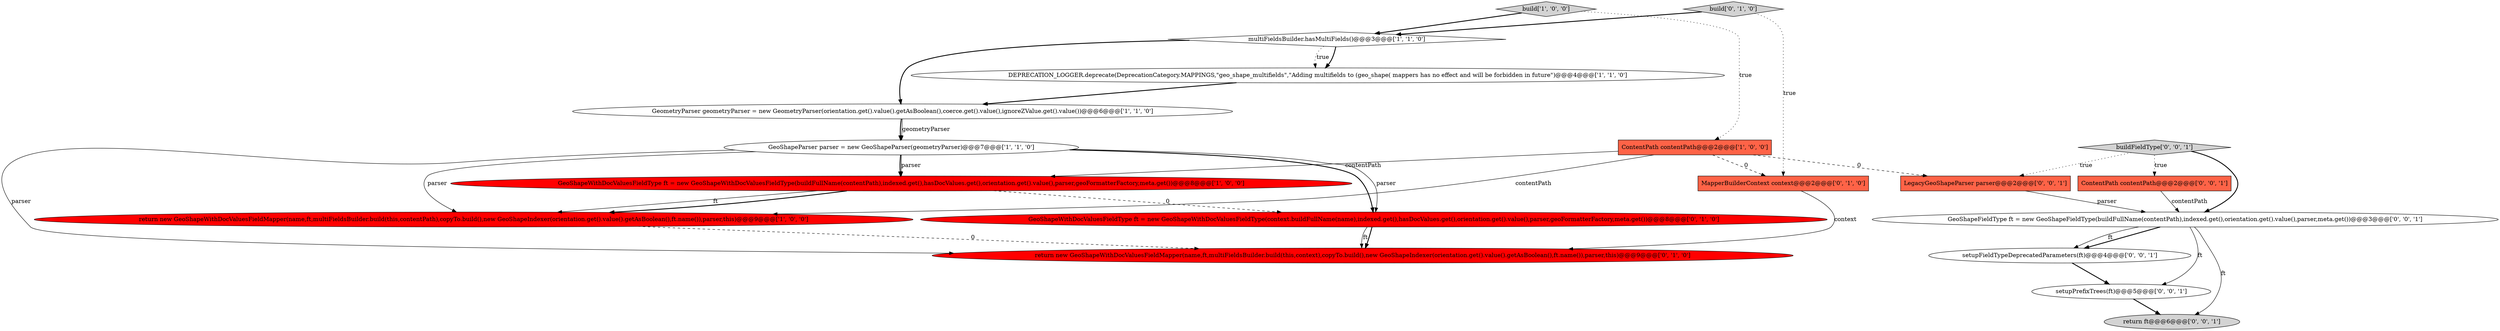 digraph {
3 [style = filled, label = "GeometryParser geometryParser = new GeometryParser(orientation.get().value().getAsBoolean(),coerce.get().value(),ignoreZValue.get().value())@@@6@@@['1', '1', '0']", fillcolor = white, shape = ellipse image = "AAA0AAABBB1BBB"];
8 [style = filled, label = "build['0', '1', '0']", fillcolor = lightgray, shape = diamond image = "AAA0AAABBB2BBB"];
0 [style = filled, label = "GeoShapeParser parser = new GeoShapeParser(geometryParser)@@@7@@@['1', '1', '0']", fillcolor = white, shape = ellipse image = "AAA0AAABBB1BBB"];
18 [style = filled, label = "GeoShapeFieldType ft = new GeoShapeFieldType(buildFullName(contentPath),indexed.get(),orientation.get().value(),parser,meta.get())@@@3@@@['0', '0', '1']", fillcolor = white, shape = ellipse image = "AAA0AAABBB3BBB"];
12 [style = filled, label = "buildFieldType['0', '0', '1']", fillcolor = lightgray, shape = diamond image = "AAA0AAABBB3BBB"];
5 [style = filled, label = "DEPRECATION_LOGGER.deprecate(DeprecationCategory.MAPPINGS,\"geo_shape_multifields\",\"Adding multifields to (geo_shape( mappers has no effect and will be forbidden in future\")@@@4@@@['1', '1', '0']", fillcolor = white, shape = ellipse image = "AAA0AAABBB1BBB"];
13 [style = filled, label = "return ft@@@6@@@['0', '0', '1']", fillcolor = lightgray, shape = ellipse image = "AAA0AAABBB3BBB"];
6 [style = filled, label = "multiFieldsBuilder.hasMultiFields()@@@3@@@['1', '1', '0']", fillcolor = white, shape = diamond image = "AAA0AAABBB1BBB"];
14 [style = filled, label = "ContentPath contentPath@@@2@@@['0', '0', '1']", fillcolor = tomato, shape = box image = "AAA0AAABBB3BBB"];
15 [style = filled, label = "setupFieldTypeDeprecatedParameters(ft)@@@4@@@['0', '0', '1']", fillcolor = white, shape = ellipse image = "AAA0AAABBB3BBB"];
7 [style = filled, label = "return new GeoShapeWithDocValuesFieldMapper(name,ft,multiFieldsBuilder.build(this,contentPath),copyTo.build(),new GeoShapeIndexer(orientation.get().value().getAsBoolean(),ft.name()),parser,this)@@@9@@@['1', '0', '0']", fillcolor = red, shape = ellipse image = "AAA1AAABBB1BBB"];
11 [style = filled, label = "GeoShapeWithDocValuesFieldType ft = new GeoShapeWithDocValuesFieldType(context.buildFullName(name),indexed.get(),hasDocValues.get(),orientation.get().value(),parser,geoFormatterFactory,meta.get())@@@8@@@['0', '1', '0']", fillcolor = red, shape = ellipse image = "AAA1AAABBB2BBB"];
2 [style = filled, label = "GeoShapeWithDocValuesFieldType ft = new GeoShapeWithDocValuesFieldType(buildFullName(contentPath),indexed.get(),hasDocValues.get(),orientation.get().value(),parser,geoFormatterFactory,meta.get())@@@8@@@['1', '0', '0']", fillcolor = red, shape = ellipse image = "AAA1AAABBB1BBB"];
16 [style = filled, label = "LegacyGeoShapeParser parser@@@2@@@['0', '0', '1']", fillcolor = tomato, shape = box image = "AAA0AAABBB3BBB"];
17 [style = filled, label = "setupPrefixTrees(ft)@@@5@@@['0', '0', '1']", fillcolor = white, shape = ellipse image = "AAA0AAABBB3BBB"];
10 [style = filled, label = "MapperBuilderContext context@@@2@@@['0', '1', '0']", fillcolor = tomato, shape = box image = "AAA1AAABBB2BBB"];
1 [style = filled, label = "ContentPath contentPath@@@2@@@['1', '0', '0']", fillcolor = tomato, shape = box image = "AAA1AAABBB1BBB"];
4 [style = filled, label = "build['1', '0', '0']", fillcolor = lightgray, shape = diamond image = "AAA0AAABBB1BBB"];
9 [style = filled, label = "return new GeoShapeWithDocValuesFieldMapper(name,ft,multiFieldsBuilder.build(this,context),copyTo.build(),new GeoShapeIndexer(orientation.get().value().getAsBoolean(),ft.name()),parser,this)@@@9@@@['0', '1', '0']", fillcolor = red, shape = ellipse image = "AAA1AAABBB2BBB"];
5->3 [style = bold, label=""];
6->3 [style = bold, label=""];
18->13 [style = solid, label="ft"];
1->2 [style = solid, label="contentPath"];
11->9 [style = solid, label="ft"];
4->1 [style = dotted, label="true"];
4->6 [style = bold, label=""];
1->7 [style = solid, label="contentPath"];
0->7 [style = solid, label="parser"];
0->2 [style = bold, label=""];
10->9 [style = solid, label="context"];
2->7 [style = solid, label="ft"];
18->15 [style = bold, label=""];
0->9 [style = solid, label="parser"];
0->11 [style = bold, label=""];
8->6 [style = bold, label=""];
16->18 [style = solid, label="parser"];
1->10 [style = dashed, label="0"];
8->10 [style = dotted, label="true"];
11->9 [style = bold, label=""];
18->17 [style = solid, label="ft"];
3->0 [style = bold, label=""];
0->11 [style = solid, label="parser"];
12->14 [style = dotted, label="true"];
6->5 [style = bold, label=""];
15->17 [style = bold, label=""];
18->15 [style = solid, label="ft"];
3->0 [style = solid, label="geometryParser"];
12->16 [style = dotted, label="true"];
7->9 [style = dashed, label="0"];
1->16 [style = dashed, label="0"];
12->18 [style = bold, label=""];
2->11 [style = dashed, label="0"];
17->13 [style = bold, label=""];
0->2 [style = solid, label="parser"];
2->7 [style = bold, label=""];
14->18 [style = solid, label="contentPath"];
6->5 [style = dotted, label="true"];
}
